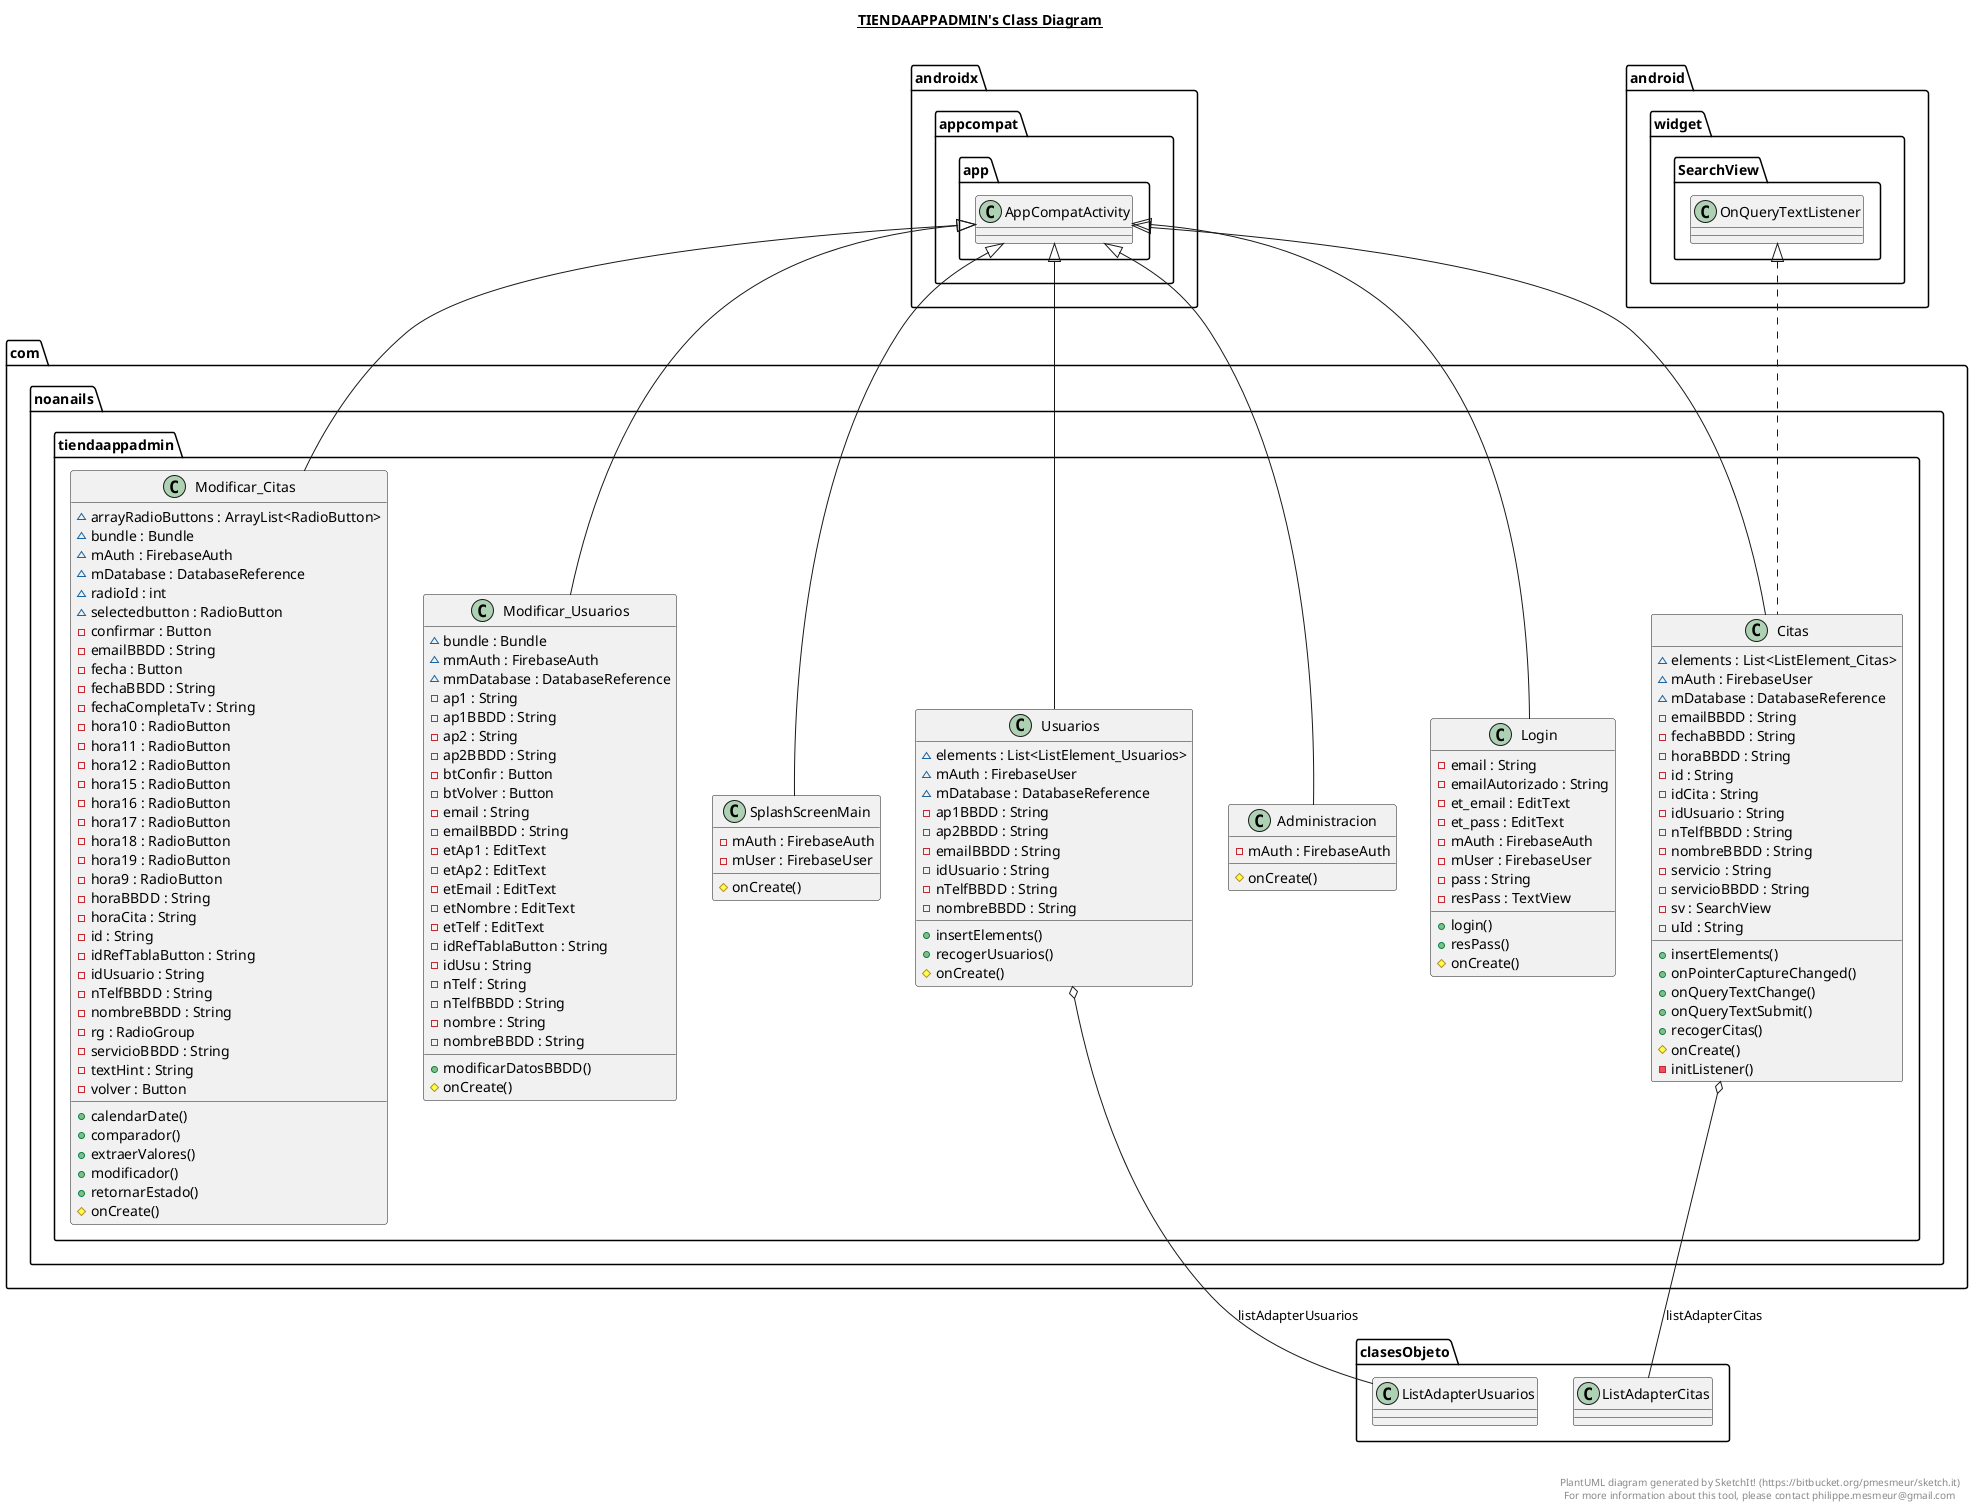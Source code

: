 @startuml

title __TIENDAAPPADMIN's Class Diagram__\n

  namespace com.noanails.tiendaappadmin {
    class com.noanails.tiendaappadmin.Administracion {
        - mAuth : FirebaseAuth
        # onCreate()
    }
  }
  

  namespace com.noanails.tiendaappadmin {
    class com.noanails.tiendaappadmin.Citas {
        ~ elements : List<ListElement_Citas>
        ~ mAuth : FirebaseUser
        ~ mDatabase : DatabaseReference
        - emailBBDD : String
        - fechaBBDD : String
        - horaBBDD : String
        - id : String
        - idCita : String
        - idUsuario : String
        - nTelfBBDD : String
        - nombreBBDD : String
        - servicio : String
        - servicioBBDD : String
        - sv : SearchView
        - uId : String
        + insertElements()
        + onPointerCaptureChanged()
        + onQueryTextChange()
        + onQueryTextSubmit()
        + recogerCitas()
        # onCreate()
        - initListener()
    }
  }
  

  namespace com.noanails.tiendaappadmin {
    class com.noanails.tiendaappadmin.Login {
        - email : String
        - emailAutorizado : String
        - et_email : EditText
        - et_pass : EditText
        - mAuth : FirebaseAuth
        - mUser : FirebaseUser
        - pass : String
        - resPass : TextView
        + login()
        + resPass()
        # onCreate()
    }
  }
  

  namespace com.noanails.tiendaappadmin {
    class com.noanails.tiendaappadmin.Modificar_Citas {
        ~ arrayRadioButtons : ArrayList<RadioButton>
        ~ bundle : Bundle
        ~ mAuth : FirebaseAuth
        ~ mDatabase : DatabaseReference
        ~ radioId : int
        ~ selectedbutton : RadioButton
        - confirmar : Button
        - emailBBDD : String
        - fecha : Button
        - fechaBBDD : String
        - fechaCompletaTv : String
        - hora10 : RadioButton
        - hora11 : RadioButton
        - hora12 : RadioButton
        - hora15 : RadioButton
        - hora16 : RadioButton
        - hora17 : RadioButton
        - hora18 : RadioButton
        - hora19 : RadioButton
        - hora9 : RadioButton
        - horaBBDD : String
        - horaCita : String
        - id : String
        - idRefTablaButton : String
        - idUsuario : String
        - nTelfBBDD : String
        - nombreBBDD : String
        - rg : RadioGroup
        - servicioBBDD : String
        - textHint : String
        - volver : Button
        + calendarDate()
        + comparador()
        + extraerValores()
        + modificador()
        + retornarEstado()
        # onCreate()
    }
  }
  

  namespace com.noanails.tiendaappadmin {
    class com.noanails.tiendaappadmin.Modificar_Usuarios {
        ~ bundle : Bundle
        ~ mmAuth : FirebaseAuth
        ~ mmDatabase : DatabaseReference
        - ap1 : String
        - ap1BBDD : String
        - ap2 : String
        - ap2BBDD : String
        - btConfir : Button
        - btVolver : Button
        - email : String
        - emailBBDD : String
        - etAp1 : EditText
        - etAp2 : EditText
        - etEmail : EditText
        - etNombre : EditText
        - etTelf : EditText
        - idRefTablaButton : String
        - idUsu : String
        - nTelf : String
        - nTelfBBDD : String
        - nombre : String
        - nombreBBDD : String
        + modificarDatosBBDD()
        # onCreate()
    }
  }
  

  namespace com.noanails.tiendaappadmin {
    class com.noanails.tiendaappadmin.SplashScreenMain {
        - mAuth : FirebaseAuth
        - mUser : FirebaseUser
        # onCreate()
    }
  }
  

  namespace com.noanails.tiendaappadmin {
    class com.noanails.tiendaappadmin.Usuarios {
        ~ elements : List<ListElement_Usuarios>
        ~ mAuth : FirebaseUser
        ~ mDatabase : DatabaseReference
        - ap1BBDD : String
        - ap2BBDD : String
        - emailBBDD : String
        - idUsuario : String
        - nTelfBBDD : String
        - nombreBBDD : String
        + insertElements()
        + recogerUsuarios()
        # onCreate()
    }
  }
  

  com.noanails.tiendaappadmin.Administracion -up-|> androidx.appcompat.app.AppCompatActivity
  com.noanails.tiendaappadmin.Citas .up.|> android.widget.SearchView.OnQueryTextListener
  com.noanails.tiendaappadmin.Citas -up-|> androidx.appcompat.app.AppCompatActivity
  com.noanails.tiendaappadmin.Citas o-- clasesObjeto.ListAdapterCitas : listAdapterCitas
  com.noanails.tiendaappadmin.Login -up-|> androidx.appcompat.app.AppCompatActivity
  com.noanails.tiendaappadmin.Modificar_Citas -up-|> androidx.appcompat.app.AppCompatActivity
  com.noanails.tiendaappadmin.Modificar_Usuarios -up-|> androidx.appcompat.app.AppCompatActivity
  com.noanails.tiendaappadmin.SplashScreenMain -up-|> androidx.appcompat.app.AppCompatActivity
  com.noanails.tiendaappadmin.Usuarios -up-|> androidx.appcompat.app.AppCompatActivity
  com.noanails.tiendaappadmin.Usuarios o-- clasesObjeto.ListAdapterUsuarios : listAdapterUsuarios


right footer


PlantUML diagram generated by SketchIt! (https://bitbucket.org/pmesmeur/sketch.it)
For more information about this tool, please contact philippe.mesmeur@gmail.com
endfooter

@enduml
